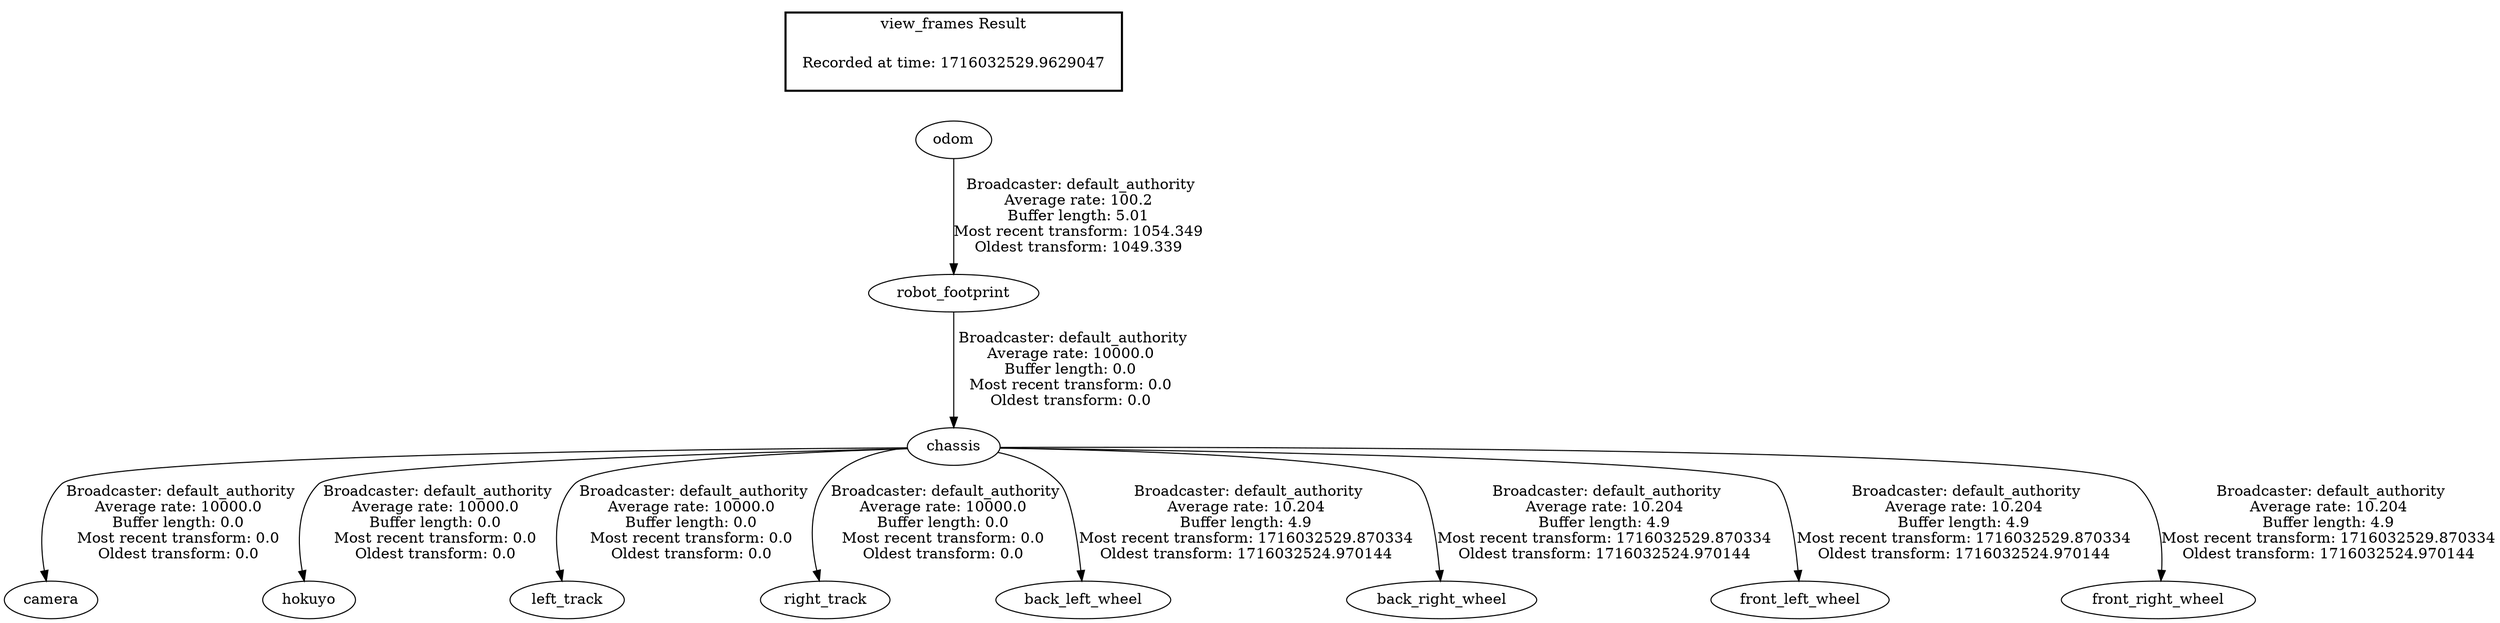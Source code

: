 digraph G {
"odom" -> "robot_footprint"[label=" Broadcaster: default_authority\nAverage rate: 100.2\nBuffer length: 5.01\nMost recent transform: 1054.349\nOldest transform: 1049.339\n"];
"chassis" -> "camera"[label=" Broadcaster: default_authority\nAverage rate: 10000.0\nBuffer length: 0.0\nMost recent transform: 0.0\nOldest transform: 0.0\n"];
"robot_footprint" -> "chassis"[label=" Broadcaster: default_authority\nAverage rate: 10000.0\nBuffer length: 0.0\nMost recent transform: 0.0\nOldest transform: 0.0\n"];
"chassis" -> "hokuyo"[label=" Broadcaster: default_authority\nAverage rate: 10000.0\nBuffer length: 0.0\nMost recent transform: 0.0\nOldest transform: 0.0\n"];
"chassis" -> "left_track"[label=" Broadcaster: default_authority\nAverage rate: 10000.0\nBuffer length: 0.0\nMost recent transform: 0.0\nOldest transform: 0.0\n"];
"chassis" -> "right_track"[label=" Broadcaster: default_authority\nAverage rate: 10000.0\nBuffer length: 0.0\nMost recent transform: 0.0\nOldest transform: 0.0\n"];
"chassis" -> "back_left_wheel"[label=" Broadcaster: default_authority\nAverage rate: 10.204\nBuffer length: 4.9\nMost recent transform: 1716032529.870334\nOldest transform: 1716032524.970144\n"];
"chassis" -> "back_right_wheel"[label=" Broadcaster: default_authority\nAverage rate: 10.204\nBuffer length: 4.9\nMost recent transform: 1716032529.870334\nOldest transform: 1716032524.970144\n"];
"chassis" -> "front_left_wheel"[label=" Broadcaster: default_authority\nAverage rate: 10.204\nBuffer length: 4.9\nMost recent transform: 1716032529.870334\nOldest transform: 1716032524.970144\n"];
"chassis" -> "front_right_wheel"[label=" Broadcaster: default_authority\nAverage rate: 10.204\nBuffer length: 4.9\nMost recent transform: 1716032529.870334\nOldest transform: 1716032524.970144\n"];
edge [style=invis];
 subgraph cluster_legend { style=bold; color=black; label ="view_frames Result";
"Recorded at time: 1716032529.9629047"[ shape=plaintext ] ;
}->"odom";
}